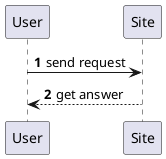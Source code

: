 ﻿@startuml
'https://plantuml.com/sequence-diagram

autonumber

User -> Site : send request
Site --> User : get answer
@enduml
